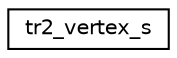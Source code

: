 digraph "Graphical Class Hierarchy"
{
 // INTERACTIVE_SVG=YES
  edge [fontname="Helvetica",fontsize="10",labelfontname="Helvetica",labelfontsize="10"];
  node [fontname="Helvetica",fontsize="10",shape=record];
  rankdir="LR";
  Node1 [label="tr2_vertex_s",height=0.2,width=0.4,color="black", fillcolor="white", style="filled",URL="$_tomb_raider_8h.html#structtr2__vertex__s"];
}
